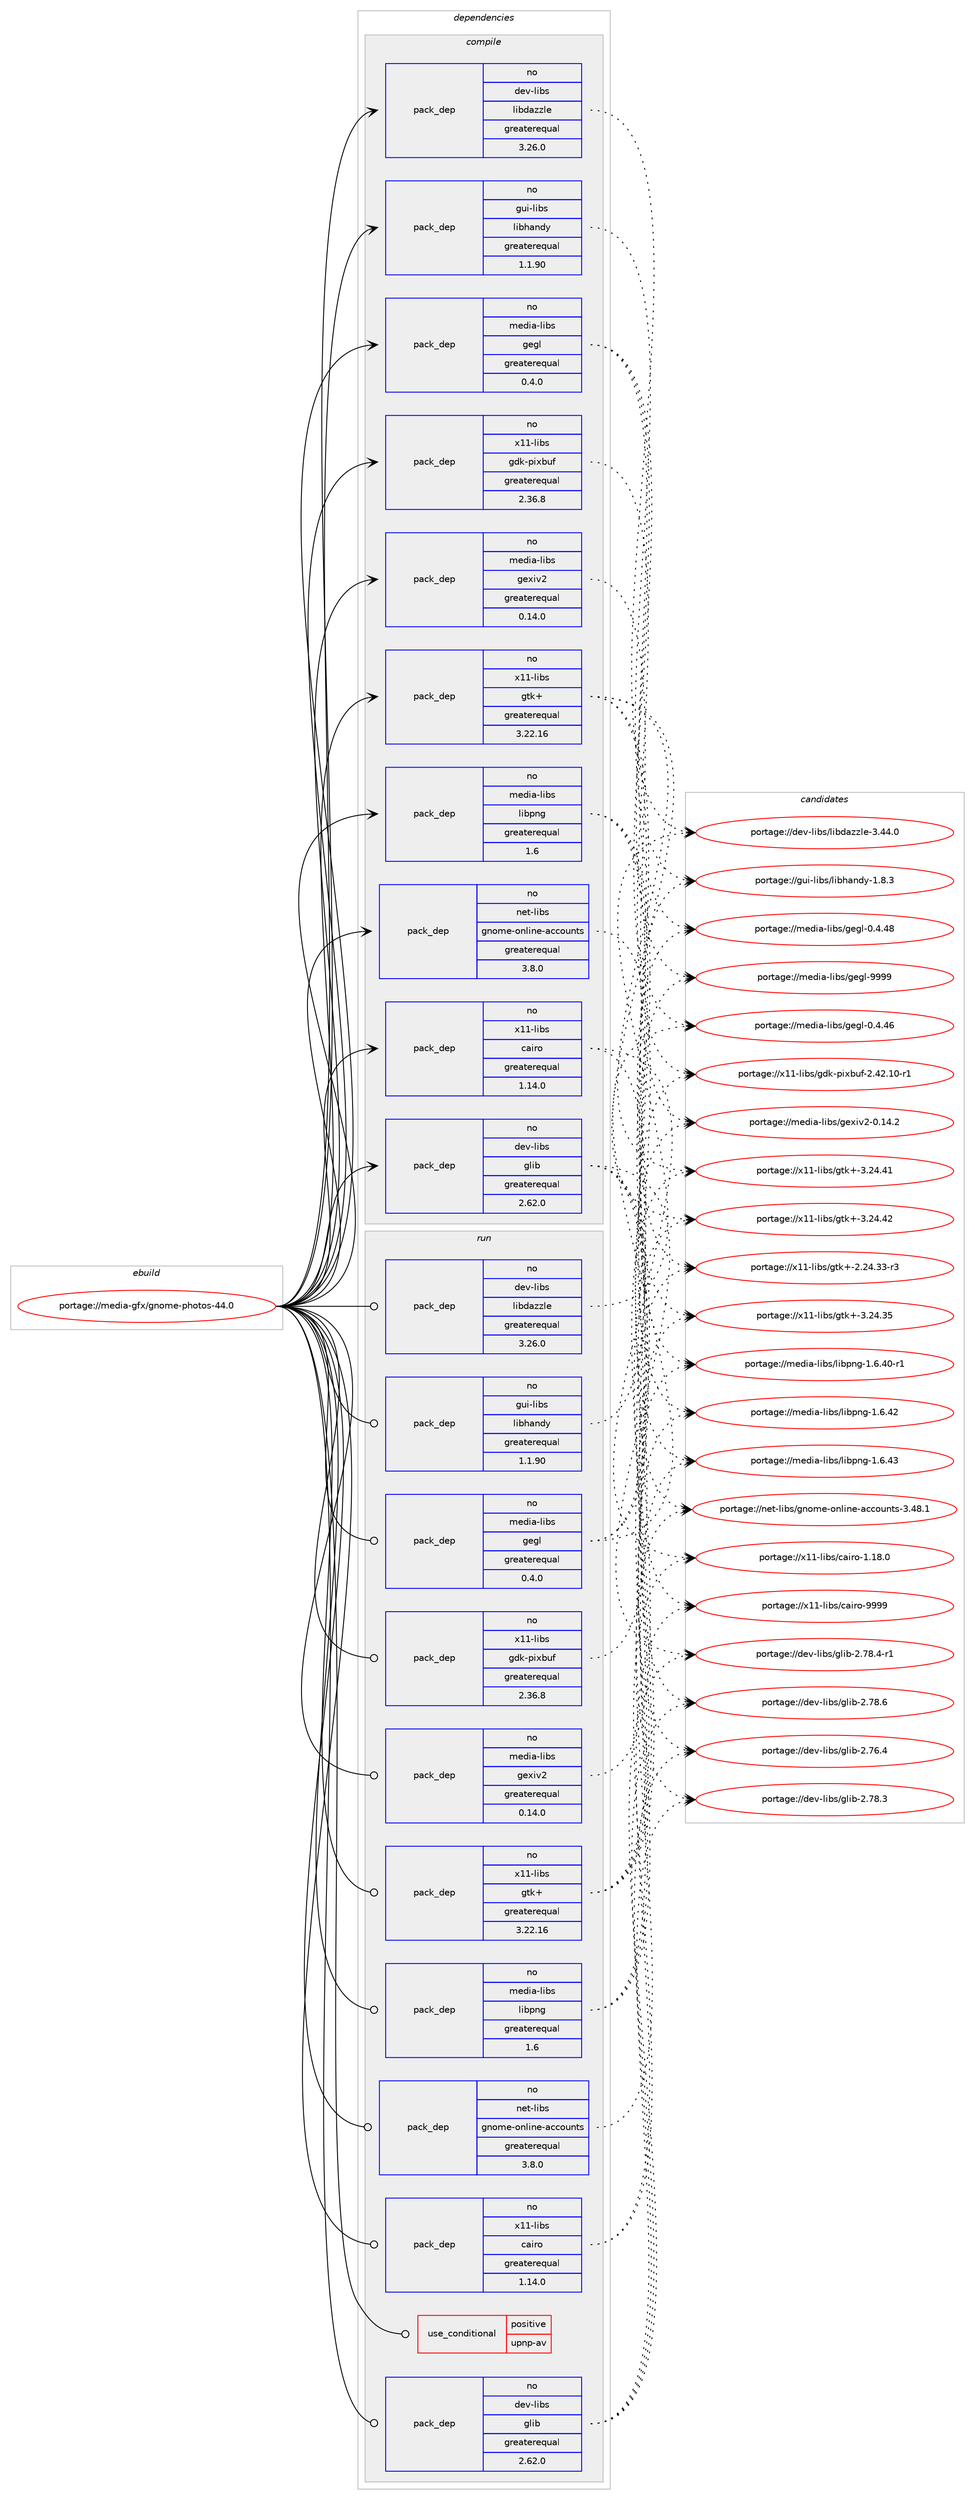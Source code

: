 digraph prolog {

# *************
# Graph options
# *************

newrank=true;
concentrate=true;
compound=true;
graph [rankdir=LR,fontname=Helvetica,fontsize=10,ranksep=1.5];#, ranksep=2.5, nodesep=0.2];
edge  [arrowhead=vee];
node  [fontname=Helvetica,fontsize=10];

# **********
# The ebuild
# **********

subgraph cluster_leftcol {
color=gray;
rank=same;
label=<<i>ebuild</i>>;
id [label="portage://media-gfx/gnome-photos-44.0", color=red, width=4, href="../media-gfx/gnome-photos-44.0.svg"];
}

# ****************
# The dependencies
# ****************

subgraph cluster_midcol {
color=gray;
label=<<i>dependencies</i>>;
subgraph cluster_compile {
fillcolor="#eeeeee";
style=filled;
label=<<i>compile</i>>;
# *** BEGIN UNKNOWN DEPENDENCY TYPE (TODO) ***
# id -> package_dependency(portage://media-gfx/gnome-photos-44.0,install,no,app-misc,tracker,none,[,,],[slot(3)],[])
# *** END UNKNOWN DEPENDENCY TYPE (TODO) ***

subgraph pack77619 {
dependency151093 [label=<<TABLE BORDER="0" CELLBORDER="1" CELLSPACING="0" CELLPADDING="4" WIDTH="220"><TR><TD ROWSPAN="6" CELLPADDING="30">pack_dep</TD></TR><TR><TD WIDTH="110">no</TD></TR><TR><TD>dev-libs</TD></TR><TR><TD>glib</TD></TR><TR><TD>greaterequal</TD></TR><TR><TD>2.62.0</TD></TR></TABLE>>, shape=none, color=blue];
}
id:e -> dependency151093:w [weight=20,style="solid",arrowhead="vee"];
subgraph pack77620 {
dependency151094 [label=<<TABLE BORDER="0" CELLBORDER="1" CELLSPACING="0" CELLPADDING="4" WIDTH="220"><TR><TD ROWSPAN="6" CELLPADDING="30">pack_dep</TD></TR><TR><TD WIDTH="110">no</TD></TR><TR><TD>dev-libs</TD></TR><TR><TD>libdazzle</TD></TR><TR><TD>greaterequal</TD></TR><TR><TD>3.26.0</TD></TR></TABLE>>, shape=none, color=blue];
}
id:e -> dependency151094:w [weight=20,style="solid",arrowhead="vee"];
# *** BEGIN UNKNOWN DEPENDENCY TYPE (TODO) ***
# id -> package_dependency(portage://media-gfx/gnome-photos-44.0,install,no,dev-libs,libportal,none,[,,],any_same_slot,[use(enable(gtk),none)])
# *** END UNKNOWN DEPENDENCY TYPE (TODO) ***

# *** BEGIN UNKNOWN DEPENDENCY TYPE (TODO) ***
# id -> package_dependency(portage://media-gfx/gnome-photos-44.0,install,no,gnome-base,gsettings-desktop-schemas,none,[,,],[],[])
# *** END UNKNOWN DEPENDENCY TYPE (TODO) ***

subgraph pack77621 {
dependency151095 [label=<<TABLE BORDER="0" CELLBORDER="1" CELLSPACING="0" CELLPADDING="4" WIDTH="220"><TR><TD ROWSPAN="6" CELLPADDING="30">pack_dep</TD></TR><TR><TD WIDTH="110">no</TD></TR><TR><TD>gui-libs</TD></TR><TR><TD>libhandy</TD></TR><TR><TD>greaterequal</TD></TR><TR><TD>1.1.90</TD></TR></TABLE>>, shape=none, color=blue];
}
id:e -> dependency151095:w [weight=20,style="solid",arrowhead="vee"];
# *** BEGIN UNKNOWN DEPENDENCY TYPE (TODO) ***
# id -> package_dependency(portage://media-gfx/gnome-photos-44.0,install,no,media-libs,babl,none,[,,],[],[])
# *** END UNKNOWN DEPENDENCY TYPE (TODO) ***

subgraph pack77622 {
dependency151096 [label=<<TABLE BORDER="0" CELLBORDER="1" CELLSPACING="0" CELLPADDING="4" WIDTH="220"><TR><TD ROWSPAN="6" CELLPADDING="30">pack_dep</TD></TR><TR><TD WIDTH="110">no</TD></TR><TR><TD>media-libs</TD></TR><TR><TD>gegl</TD></TR><TR><TD>greaterequal</TD></TR><TR><TD>0.4.0</TD></TR></TABLE>>, shape=none, color=blue];
}
id:e -> dependency151096:w [weight=20,style="solid",arrowhead="vee"];
subgraph pack77623 {
dependency151097 [label=<<TABLE BORDER="0" CELLBORDER="1" CELLSPACING="0" CELLPADDING="4" WIDTH="220"><TR><TD ROWSPAN="6" CELLPADDING="30">pack_dep</TD></TR><TR><TD WIDTH="110">no</TD></TR><TR><TD>media-libs</TD></TR><TR><TD>gexiv2</TD></TR><TR><TD>greaterequal</TD></TR><TR><TD>0.14.0</TD></TR></TABLE>>, shape=none, color=blue];
}
id:e -> dependency151097:w [weight=20,style="solid",arrowhead="vee"];
# *** BEGIN UNKNOWN DEPENDENCY TYPE (TODO) ***
# id -> package_dependency(portage://media-gfx/gnome-photos-44.0,install,no,media-libs,libjpeg-turbo,none,[,,],[slot(0),equal],[])
# *** END UNKNOWN DEPENDENCY TYPE (TODO) ***

subgraph pack77624 {
dependency151098 [label=<<TABLE BORDER="0" CELLBORDER="1" CELLSPACING="0" CELLPADDING="4" WIDTH="220"><TR><TD ROWSPAN="6" CELLPADDING="30">pack_dep</TD></TR><TR><TD WIDTH="110">no</TD></TR><TR><TD>media-libs</TD></TR><TR><TD>libpng</TD></TR><TR><TD>greaterequal</TD></TR><TR><TD>1.6</TD></TR></TABLE>>, shape=none, color=blue];
}
id:e -> dependency151098:w [weight=20,style="solid",arrowhead="vee"];
subgraph pack77625 {
dependency151099 [label=<<TABLE BORDER="0" CELLBORDER="1" CELLSPACING="0" CELLPADDING="4" WIDTH="220"><TR><TD ROWSPAN="6" CELLPADDING="30">pack_dep</TD></TR><TR><TD WIDTH="110">no</TD></TR><TR><TD>net-libs</TD></TR><TR><TD>gnome-online-accounts</TD></TR><TR><TD>greaterequal</TD></TR><TR><TD>3.8.0</TD></TR></TABLE>>, shape=none, color=blue];
}
id:e -> dependency151099:w [weight=20,style="solid",arrowhead="vee"];
# *** BEGIN UNKNOWN DEPENDENCY TYPE (TODO) ***
# id -> package_dependency(portage://media-gfx/gnome-photos-44.0,install,no,sci-geosciences,geocode-glib,none,[,,],[slot(2)],[])
# *** END UNKNOWN DEPENDENCY TYPE (TODO) ***

# *** BEGIN UNKNOWN DEPENDENCY TYPE (TODO) ***
# id -> package_dependency(portage://media-gfx/gnome-photos-44.0,install,no,sys-apps,dbus,none,[,,],[],[])
# *** END UNKNOWN DEPENDENCY TYPE (TODO) ***

subgraph pack77626 {
dependency151100 [label=<<TABLE BORDER="0" CELLBORDER="1" CELLSPACING="0" CELLPADDING="4" WIDTH="220"><TR><TD ROWSPAN="6" CELLPADDING="30">pack_dep</TD></TR><TR><TD WIDTH="110">no</TD></TR><TR><TD>x11-libs</TD></TR><TR><TD>cairo</TD></TR><TR><TD>greaterequal</TD></TR><TR><TD>1.14.0</TD></TR></TABLE>>, shape=none, color=blue];
}
id:e -> dependency151100:w [weight=20,style="solid",arrowhead="vee"];
subgraph pack77627 {
dependency151101 [label=<<TABLE BORDER="0" CELLBORDER="1" CELLSPACING="0" CELLPADDING="4" WIDTH="220"><TR><TD ROWSPAN="6" CELLPADDING="30">pack_dep</TD></TR><TR><TD WIDTH="110">no</TD></TR><TR><TD>x11-libs</TD></TR><TR><TD>gdk-pixbuf</TD></TR><TR><TD>greaterequal</TD></TR><TR><TD>2.36.8</TD></TR></TABLE>>, shape=none, color=blue];
}
id:e -> dependency151101:w [weight=20,style="solid",arrowhead="vee"];
subgraph pack77628 {
dependency151102 [label=<<TABLE BORDER="0" CELLBORDER="1" CELLSPACING="0" CELLPADDING="4" WIDTH="220"><TR><TD ROWSPAN="6" CELLPADDING="30">pack_dep</TD></TR><TR><TD WIDTH="110">no</TD></TR><TR><TD>x11-libs</TD></TR><TR><TD>gtk+</TD></TR><TR><TD>greaterequal</TD></TR><TR><TD>3.22.16</TD></TR></TABLE>>, shape=none, color=blue];
}
id:e -> dependency151102:w [weight=20,style="solid",arrowhead="vee"];
}
subgraph cluster_compileandrun {
fillcolor="#eeeeee";
style=filled;
label=<<i>compile and run</i>>;
}
subgraph cluster_run {
fillcolor="#eeeeee";
style=filled;
label=<<i>run</i>>;
subgraph cond71191 {
dependency151103 [label=<<TABLE BORDER="0" CELLBORDER="1" CELLSPACING="0" CELLPADDING="4"><TR><TD ROWSPAN="3" CELLPADDING="10">use_conditional</TD></TR><TR><TD>positive</TD></TR><TR><TD>upnp-av</TD></TR></TABLE>>, shape=none, color=red];
# *** BEGIN UNKNOWN DEPENDENCY TYPE (TODO) ***
# dependency151103 -> package_dependency(portage://media-gfx/gnome-photos-44.0,run,no,net-libs,dleyna,none,[,,],[slot(1.0),equal],[])
# *** END UNKNOWN DEPENDENCY TYPE (TODO) ***

}
id:e -> dependency151103:w [weight=20,style="solid",arrowhead="odot"];
# *** BEGIN UNKNOWN DEPENDENCY TYPE (TODO) ***
# id -> package_dependency(portage://media-gfx/gnome-photos-44.0,run,no,app-misc,tracker,none,[,,],[slot(3)],[])
# *** END UNKNOWN DEPENDENCY TYPE (TODO) ***

# *** BEGIN UNKNOWN DEPENDENCY TYPE (TODO) ***
# id -> package_dependency(portage://media-gfx/gnome-photos-44.0,run,no,app-misc,tracker-miners,none,[,,],[slot(3)],[])
# *** END UNKNOWN DEPENDENCY TYPE (TODO) ***

subgraph pack77629 {
dependency151104 [label=<<TABLE BORDER="0" CELLBORDER="1" CELLSPACING="0" CELLPADDING="4" WIDTH="220"><TR><TD ROWSPAN="6" CELLPADDING="30">pack_dep</TD></TR><TR><TD WIDTH="110">no</TD></TR><TR><TD>dev-libs</TD></TR><TR><TD>glib</TD></TR><TR><TD>greaterequal</TD></TR><TR><TD>2.62.0</TD></TR></TABLE>>, shape=none, color=blue];
}
id:e -> dependency151104:w [weight=20,style="solid",arrowhead="odot"];
subgraph pack77630 {
dependency151105 [label=<<TABLE BORDER="0" CELLBORDER="1" CELLSPACING="0" CELLPADDING="4" WIDTH="220"><TR><TD ROWSPAN="6" CELLPADDING="30">pack_dep</TD></TR><TR><TD WIDTH="110">no</TD></TR><TR><TD>dev-libs</TD></TR><TR><TD>libdazzle</TD></TR><TR><TD>greaterequal</TD></TR><TR><TD>3.26.0</TD></TR></TABLE>>, shape=none, color=blue];
}
id:e -> dependency151105:w [weight=20,style="solid",arrowhead="odot"];
# *** BEGIN UNKNOWN DEPENDENCY TYPE (TODO) ***
# id -> package_dependency(portage://media-gfx/gnome-photos-44.0,run,no,dev-libs,libportal,none,[,,],any_same_slot,[use(enable(gtk),none)])
# *** END UNKNOWN DEPENDENCY TYPE (TODO) ***

# *** BEGIN UNKNOWN DEPENDENCY TYPE (TODO) ***
# id -> package_dependency(portage://media-gfx/gnome-photos-44.0,run,no,gnome-base,gsettings-desktop-schemas,none,[,,],[],[])
# *** END UNKNOWN DEPENDENCY TYPE (TODO) ***

subgraph pack77631 {
dependency151106 [label=<<TABLE BORDER="0" CELLBORDER="1" CELLSPACING="0" CELLPADDING="4" WIDTH="220"><TR><TD ROWSPAN="6" CELLPADDING="30">pack_dep</TD></TR><TR><TD WIDTH="110">no</TD></TR><TR><TD>gui-libs</TD></TR><TR><TD>libhandy</TD></TR><TR><TD>greaterequal</TD></TR><TR><TD>1.1.90</TD></TR></TABLE>>, shape=none, color=blue];
}
id:e -> dependency151106:w [weight=20,style="solid",arrowhead="odot"];
# *** BEGIN UNKNOWN DEPENDENCY TYPE (TODO) ***
# id -> package_dependency(portage://media-gfx/gnome-photos-44.0,run,no,media-libs,babl,none,[,,],[],[])
# *** END UNKNOWN DEPENDENCY TYPE (TODO) ***

subgraph pack77632 {
dependency151107 [label=<<TABLE BORDER="0" CELLBORDER="1" CELLSPACING="0" CELLPADDING="4" WIDTH="220"><TR><TD ROWSPAN="6" CELLPADDING="30">pack_dep</TD></TR><TR><TD WIDTH="110">no</TD></TR><TR><TD>media-libs</TD></TR><TR><TD>gegl</TD></TR><TR><TD>greaterequal</TD></TR><TR><TD>0.4.0</TD></TR></TABLE>>, shape=none, color=blue];
}
id:e -> dependency151107:w [weight=20,style="solid",arrowhead="odot"];
subgraph pack77633 {
dependency151108 [label=<<TABLE BORDER="0" CELLBORDER="1" CELLSPACING="0" CELLPADDING="4" WIDTH="220"><TR><TD ROWSPAN="6" CELLPADDING="30">pack_dep</TD></TR><TR><TD WIDTH="110">no</TD></TR><TR><TD>media-libs</TD></TR><TR><TD>gexiv2</TD></TR><TR><TD>greaterequal</TD></TR><TR><TD>0.14.0</TD></TR></TABLE>>, shape=none, color=blue];
}
id:e -> dependency151108:w [weight=20,style="solid",arrowhead="odot"];
# *** BEGIN UNKNOWN DEPENDENCY TYPE (TODO) ***
# id -> package_dependency(portage://media-gfx/gnome-photos-44.0,run,no,media-libs,libjpeg-turbo,none,[,,],[slot(0),equal],[])
# *** END UNKNOWN DEPENDENCY TYPE (TODO) ***

subgraph pack77634 {
dependency151109 [label=<<TABLE BORDER="0" CELLBORDER="1" CELLSPACING="0" CELLPADDING="4" WIDTH="220"><TR><TD ROWSPAN="6" CELLPADDING="30">pack_dep</TD></TR><TR><TD WIDTH="110">no</TD></TR><TR><TD>media-libs</TD></TR><TR><TD>libpng</TD></TR><TR><TD>greaterequal</TD></TR><TR><TD>1.6</TD></TR></TABLE>>, shape=none, color=blue];
}
id:e -> dependency151109:w [weight=20,style="solid",arrowhead="odot"];
subgraph pack77635 {
dependency151110 [label=<<TABLE BORDER="0" CELLBORDER="1" CELLSPACING="0" CELLPADDING="4" WIDTH="220"><TR><TD ROWSPAN="6" CELLPADDING="30">pack_dep</TD></TR><TR><TD WIDTH="110">no</TD></TR><TR><TD>net-libs</TD></TR><TR><TD>gnome-online-accounts</TD></TR><TR><TD>greaterequal</TD></TR><TR><TD>3.8.0</TD></TR></TABLE>>, shape=none, color=blue];
}
id:e -> dependency151110:w [weight=20,style="solid",arrowhead="odot"];
# *** BEGIN UNKNOWN DEPENDENCY TYPE (TODO) ***
# id -> package_dependency(portage://media-gfx/gnome-photos-44.0,run,no,sci-geosciences,geocode-glib,none,[,,],[slot(2)],[])
# *** END UNKNOWN DEPENDENCY TYPE (TODO) ***

# *** BEGIN UNKNOWN DEPENDENCY TYPE (TODO) ***
# id -> package_dependency(portage://media-gfx/gnome-photos-44.0,run,no,sys-apps,dbus,none,[,,],[],[])
# *** END UNKNOWN DEPENDENCY TYPE (TODO) ***

subgraph pack77636 {
dependency151111 [label=<<TABLE BORDER="0" CELLBORDER="1" CELLSPACING="0" CELLPADDING="4" WIDTH="220"><TR><TD ROWSPAN="6" CELLPADDING="30">pack_dep</TD></TR><TR><TD WIDTH="110">no</TD></TR><TR><TD>x11-libs</TD></TR><TR><TD>cairo</TD></TR><TR><TD>greaterequal</TD></TR><TR><TD>1.14.0</TD></TR></TABLE>>, shape=none, color=blue];
}
id:e -> dependency151111:w [weight=20,style="solid",arrowhead="odot"];
subgraph pack77637 {
dependency151112 [label=<<TABLE BORDER="0" CELLBORDER="1" CELLSPACING="0" CELLPADDING="4" WIDTH="220"><TR><TD ROWSPAN="6" CELLPADDING="30">pack_dep</TD></TR><TR><TD WIDTH="110">no</TD></TR><TR><TD>x11-libs</TD></TR><TR><TD>gdk-pixbuf</TD></TR><TR><TD>greaterequal</TD></TR><TR><TD>2.36.8</TD></TR></TABLE>>, shape=none, color=blue];
}
id:e -> dependency151112:w [weight=20,style="solid",arrowhead="odot"];
subgraph pack77638 {
dependency151113 [label=<<TABLE BORDER="0" CELLBORDER="1" CELLSPACING="0" CELLPADDING="4" WIDTH="220"><TR><TD ROWSPAN="6" CELLPADDING="30">pack_dep</TD></TR><TR><TD WIDTH="110">no</TD></TR><TR><TD>x11-libs</TD></TR><TR><TD>gtk+</TD></TR><TR><TD>greaterequal</TD></TR><TR><TD>3.22.16</TD></TR></TABLE>>, shape=none, color=blue];
}
id:e -> dependency151113:w [weight=20,style="solid",arrowhead="odot"];
}
}

# **************
# The candidates
# **************

subgraph cluster_choices {
rank=same;
color=gray;
label=<<i>candidates</i>>;

subgraph choice77619 {
color=black;
nodesep=1;
choice1001011184510810598115471031081059845504655544652 [label="portage://dev-libs/glib-2.76.4", color=red, width=4,href="../dev-libs/glib-2.76.4.svg"];
choice1001011184510810598115471031081059845504655564651 [label="portage://dev-libs/glib-2.78.3", color=red, width=4,href="../dev-libs/glib-2.78.3.svg"];
choice10010111845108105981154710310810598455046555646524511449 [label="portage://dev-libs/glib-2.78.4-r1", color=red, width=4,href="../dev-libs/glib-2.78.4-r1.svg"];
choice1001011184510810598115471031081059845504655564654 [label="portage://dev-libs/glib-2.78.6", color=red, width=4,href="../dev-libs/glib-2.78.6.svg"];
dependency151093:e -> choice1001011184510810598115471031081059845504655544652:w [style=dotted,weight="100"];
dependency151093:e -> choice1001011184510810598115471031081059845504655564651:w [style=dotted,weight="100"];
dependency151093:e -> choice10010111845108105981154710310810598455046555646524511449:w [style=dotted,weight="100"];
dependency151093:e -> choice1001011184510810598115471031081059845504655564654:w [style=dotted,weight="100"];
}
subgraph choice77620 {
color=black;
nodesep=1;
choice100101118451081059811547108105981009712212210810145514652524648 [label="portage://dev-libs/libdazzle-3.44.0", color=red, width=4,href="../dev-libs/libdazzle-3.44.0.svg"];
dependency151094:e -> choice100101118451081059811547108105981009712212210810145514652524648:w [style=dotted,weight="100"];
}
subgraph choice77621 {
color=black;
nodesep=1;
choice1031171054510810598115471081059810497110100121454946564651 [label="portage://gui-libs/libhandy-1.8.3", color=red, width=4,href="../gui-libs/libhandy-1.8.3.svg"];
dependency151095:e -> choice1031171054510810598115471081059810497110100121454946564651:w [style=dotted,weight="100"];
}
subgraph choice77622 {
color=black;
nodesep=1;
choice1091011001059745108105981154710310110310845484652465254 [label="portage://media-libs/gegl-0.4.46", color=red, width=4,href="../media-libs/gegl-0.4.46.svg"];
choice1091011001059745108105981154710310110310845484652465256 [label="portage://media-libs/gegl-0.4.48", color=red, width=4,href="../media-libs/gegl-0.4.48.svg"];
choice109101100105974510810598115471031011031084557575757 [label="portage://media-libs/gegl-9999", color=red, width=4,href="../media-libs/gegl-9999.svg"];
dependency151096:e -> choice1091011001059745108105981154710310110310845484652465254:w [style=dotted,weight="100"];
dependency151096:e -> choice1091011001059745108105981154710310110310845484652465256:w [style=dotted,weight="100"];
dependency151096:e -> choice109101100105974510810598115471031011031084557575757:w [style=dotted,weight="100"];
}
subgraph choice77623 {
color=black;
nodesep=1;
choice109101100105974510810598115471031011201051185045484649524650 [label="portage://media-libs/gexiv2-0.14.2", color=red, width=4,href="../media-libs/gexiv2-0.14.2.svg"];
dependency151097:e -> choice109101100105974510810598115471031011201051185045484649524650:w [style=dotted,weight="100"];
}
subgraph choice77624 {
color=black;
nodesep=1;
choice1091011001059745108105981154710810598112110103454946544652484511449 [label="portage://media-libs/libpng-1.6.40-r1", color=red, width=4,href="../media-libs/libpng-1.6.40-r1.svg"];
choice109101100105974510810598115471081059811211010345494654465250 [label="portage://media-libs/libpng-1.6.42", color=red, width=4,href="../media-libs/libpng-1.6.42.svg"];
choice109101100105974510810598115471081059811211010345494654465251 [label="portage://media-libs/libpng-1.6.43", color=red, width=4,href="../media-libs/libpng-1.6.43.svg"];
dependency151098:e -> choice1091011001059745108105981154710810598112110103454946544652484511449:w [style=dotted,weight="100"];
dependency151098:e -> choice109101100105974510810598115471081059811211010345494654465250:w [style=dotted,weight="100"];
dependency151098:e -> choice109101100105974510810598115471081059811211010345494654465251:w [style=dotted,weight="100"];
}
subgraph choice77625 {
color=black;
nodesep=1;
choice110101116451081059811547103110111109101451111101081051101014597999911111711011611545514652564649 [label="portage://net-libs/gnome-online-accounts-3.48.1", color=red, width=4,href="../net-libs/gnome-online-accounts-3.48.1.svg"];
dependency151099:e -> choice110101116451081059811547103110111109101451111101081051101014597999911111711011611545514652564649:w [style=dotted,weight="100"];
}
subgraph choice77626 {
color=black;
nodesep=1;
choice1204949451081059811547999710511411145494649564648 [label="portage://x11-libs/cairo-1.18.0", color=red, width=4,href="../x11-libs/cairo-1.18.0.svg"];
choice120494945108105981154799971051141114557575757 [label="portage://x11-libs/cairo-9999", color=red, width=4,href="../x11-libs/cairo-9999.svg"];
dependency151100:e -> choice1204949451081059811547999710511411145494649564648:w [style=dotted,weight="100"];
dependency151100:e -> choice120494945108105981154799971051141114557575757:w [style=dotted,weight="100"];
}
subgraph choice77627 {
color=black;
nodesep=1;
choice1204949451081059811547103100107451121051209811710245504652504649484511449 [label="portage://x11-libs/gdk-pixbuf-2.42.10-r1", color=red, width=4,href="../x11-libs/gdk-pixbuf-2.42.10-r1.svg"];
dependency151101:e -> choice1204949451081059811547103100107451121051209811710245504652504649484511449:w [style=dotted,weight="100"];
}
subgraph choice77628 {
color=black;
nodesep=1;
choice12049494510810598115471031161074345504650524651514511451 [label="portage://x11-libs/gtk+-2.24.33-r3", color=red, width=4,href="../x11-libs/gtk+-2.24.33-r3.svg"];
choice1204949451081059811547103116107434551465052465153 [label="portage://x11-libs/gtk+-3.24.35", color=red, width=4,href="../x11-libs/gtk+-3.24.35.svg"];
choice1204949451081059811547103116107434551465052465249 [label="portage://x11-libs/gtk+-3.24.41", color=red, width=4,href="../x11-libs/gtk+-3.24.41.svg"];
choice1204949451081059811547103116107434551465052465250 [label="portage://x11-libs/gtk+-3.24.42", color=red, width=4,href="../x11-libs/gtk+-3.24.42.svg"];
dependency151102:e -> choice12049494510810598115471031161074345504650524651514511451:w [style=dotted,weight="100"];
dependency151102:e -> choice1204949451081059811547103116107434551465052465153:w [style=dotted,weight="100"];
dependency151102:e -> choice1204949451081059811547103116107434551465052465249:w [style=dotted,weight="100"];
dependency151102:e -> choice1204949451081059811547103116107434551465052465250:w [style=dotted,weight="100"];
}
subgraph choice77629 {
color=black;
nodesep=1;
choice1001011184510810598115471031081059845504655544652 [label="portage://dev-libs/glib-2.76.4", color=red, width=4,href="../dev-libs/glib-2.76.4.svg"];
choice1001011184510810598115471031081059845504655564651 [label="portage://dev-libs/glib-2.78.3", color=red, width=4,href="../dev-libs/glib-2.78.3.svg"];
choice10010111845108105981154710310810598455046555646524511449 [label="portage://dev-libs/glib-2.78.4-r1", color=red, width=4,href="../dev-libs/glib-2.78.4-r1.svg"];
choice1001011184510810598115471031081059845504655564654 [label="portage://dev-libs/glib-2.78.6", color=red, width=4,href="../dev-libs/glib-2.78.6.svg"];
dependency151104:e -> choice1001011184510810598115471031081059845504655544652:w [style=dotted,weight="100"];
dependency151104:e -> choice1001011184510810598115471031081059845504655564651:w [style=dotted,weight="100"];
dependency151104:e -> choice10010111845108105981154710310810598455046555646524511449:w [style=dotted,weight="100"];
dependency151104:e -> choice1001011184510810598115471031081059845504655564654:w [style=dotted,weight="100"];
}
subgraph choice77630 {
color=black;
nodesep=1;
choice100101118451081059811547108105981009712212210810145514652524648 [label="portage://dev-libs/libdazzle-3.44.0", color=red, width=4,href="../dev-libs/libdazzle-3.44.0.svg"];
dependency151105:e -> choice100101118451081059811547108105981009712212210810145514652524648:w [style=dotted,weight="100"];
}
subgraph choice77631 {
color=black;
nodesep=1;
choice1031171054510810598115471081059810497110100121454946564651 [label="portage://gui-libs/libhandy-1.8.3", color=red, width=4,href="../gui-libs/libhandy-1.8.3.svg"];
dependency151106:e -> choice1031171054510810598115471081059810497110100121454946564651:w [style=dotted,weight="100"];
}
subgraph choice77632 {
color=black;
nodesep=1;
choice1091011001059745108105981154710310110310845484652465254 [label="portage://media-libs/gegl-0.4.46", color=red, width=4,href="../media-libs/gegl-0.4.46.svg"];
choice1091011001059745108105981154710310110310845484652465256 [label="portage://media-libs/gegl-0.4.48", color=red, width=4,href="../media-libs/gegl-0.4.48.svg"];
choice109101100105974510810598115471031011031084557575757 [label="portage://media-libs/gegl-9999", color=red, width=4,href="../media-libs/gegl-9999.svg"];
dependency151107:e -> choice1091011001059745108105981154710310110310845484652465254:w [style=dotted,weight="100"];
dependency151107:e -> choice1091011001059745108105981154710310110310845484652465256:w [style=dotted,weight="100"];
dependency151107:e -> choice109101100105974510810598115471031011031084557575757:w [style=dotted,weight="100"];
}
subgraph choice77633 {
color=black;
nodesep=1;
choice109101100105974510810598115471031011201051185045484649524650 [label="portage://media-libs/gexiv2-0.14.2", color=red, width=4,href="../media-libs/gexiv2-0.14.2.svg"];
dependency151108:e -> choice109101100105974510810598115471031011201051185045484649524650:w [style=dotted,weight="100"];
}
subgraph choice77634 {
color=black;
nodesep=1;
choice1091011001059745108105981154710810598112110103454946544652484511449 [label="portage://media-libs/libpng-1.6.40-r1", color=red, width=4,href="../media-libs/libpng-1.6.40-r1.svg"];
choice109101100105974510810598115471081059811211010345494654465250 [label="portage://media-libs/libpng-1.6.42", color=red, width=4,href="../media-libs/libpng-1.6.42.svg"];
choice109101100105974510810598115471081059811211010345494654465251 [label="portage://media-libs/libpng-1.6.43", color=red, width=4,href="../media-libs/libpng-1.6.43.svg"];
dependency151109:e -> choice1091011001059745108105981154710810598112110103454946544652484511449:w [style=dotted,weight="100"];
dependency151109:e -> choice109101100105974510810598115471081059811211010345494654465250:w [style=dotted,weight="100"];
dependency151109:e -> choice109101100105974510810598115471081059811211010345494654465251:w [style=dotted,weight="100"];
}
subgraph choice77635 {
color=black;
nodesep=1;
choice110101116451081059811547103110111109101451111101081051101014597999911111711011611545514652564649 [label="portage://net-libs/gnome-online-accounts-3.48.1", color=red, width=4,href="../net-libs/gnome-online-accounts-3.48.1.svg"];
dependency151110:e -> choice110101116451081059811547103110111109101451111101081051101014597999911111711011611545514652564649:w [style=dotted,weight="100"];
}
subgraph choice77636 {
color=black;
nodesep=1;
choice1204949451081059811547999710511411145494649564648 [label="portage://x11-libs/cairo-1.18.0", color=red, width=4,href="../x11-libs/cairo-1.18.0.svg"];
choice120494945108105981154799971051141114557575757 [label="portage://x11-libs/cairo-9999", color=red, width=4,href="../x11-libs/cairo-9999.svg"];
dependency151111:e -> choice1204949451081059811547999710511411145494649564648:w [style=dotted,weight="100"];
dependency151111:e -> choice120494945108105981154799971051141114557575757:w [style=dotted,weight="100"];
}
subgraph choice77637 {
color=black;
nodesep=1;
choice1204949451081059811547103100107451121051209811710245504652504649484511449 [label="portage://x11-libs/gdk-pixbuf-2.42.10-r1", color=red, width=4,href="../x11-libs/gdk-pixbuf-2.42.10-r1.svg"];
dependency151112:e -> choice1204949451081059811547103100107451121051209811710245504652504649484511449:w [style=dotted,weight="100"];
}
subgraph choice77638 {
color=black;
nodesep=1;
choice12049494510810598115471031161074345504650524651514511451 [label="portage://x11-libs/gtk+-2.24.33-r3", color=red, width=4,href="../x11-libs/gtk+-2.24.33-r3.svg"];
choice1204949451081059811547103116107434551465052465153 [label="portage://x11-libs/gtk+-3.24.35", color=red, width=4,href="../x11-libs/gtk+-3.24.35.svg"];
choice1204949451081059811547103116107434551465052465249 [label="portage://x11-libs/gtk+-3.24.41", color=red, width=4,href="../x11-libs/gtk+-3.24.41.svg"];
choice1204949451081059811547103116107434551465052465250 [label="portage://x11-libs/gtk+-3.24.42", color=red, width=4,href="../x11-libs/gtk+-3.24.42.svg"];
dependency151113:e -> choice12049494510810598115471031161074345504650524651514511451:w [style=dotted,weight="100"];
dependency151113:e -> choice1204949451081059811547103116107434551465052465153:w [style=dotted,weight="100"];
dependency151113:e -> choice1204949451081059811547103116107434551465052465249:w [style=dotted,weight="100"];
dependency151113:e -> choice1204949451081059811547103116107434551465052465250:w [style=dotted,weight="100"];
}
}

}
